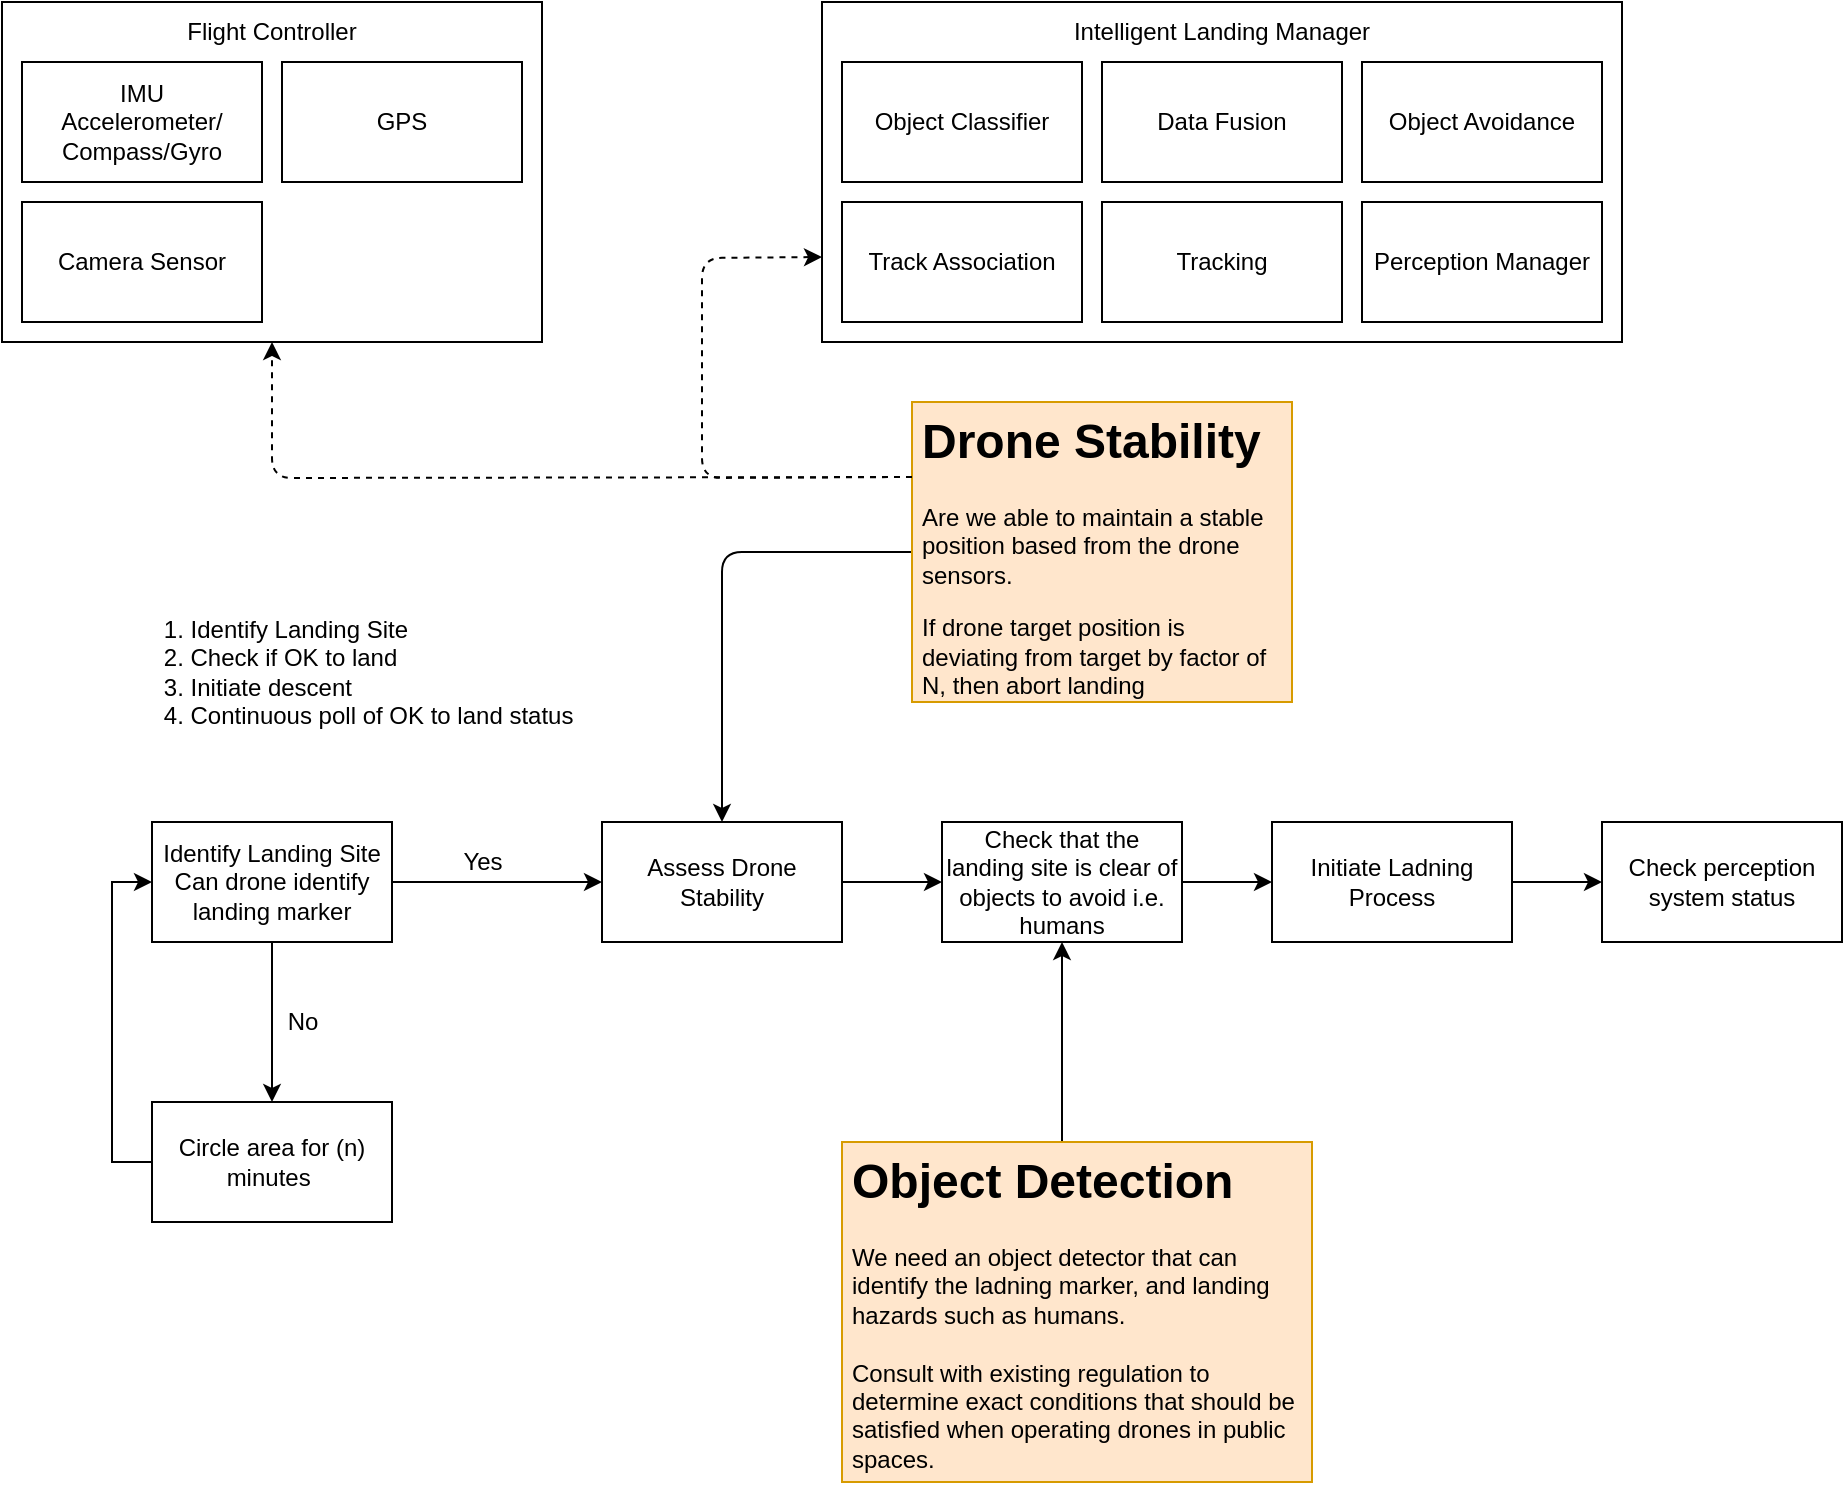 <mxfile version="14.3.2" type="github">
  <diagram id="zLj_YL875E4zyg2O6YH1" name="Page-1">
    <mxGraphModel dx="1410" dy="745" grid="1" gridSize="10" guides="1" tooltips="1" connect="1" arrows="1" fold="1" page="1" pageScale="1" pageWidth="827" pageHeight="1169" math="0" shadow="0">
      <root>
        <mxCell id="0" />
        <mxCell id="1" parent="0" />
        <mxCell id="pQ3tocSqvHri-Dk9f1s9-7" value="" style="rounded=0;whiteSpace=wrap;html=1;" vertex="1" parent="1">
          <mxGeometry x="20" y="310" width="270" height="170" as="geometry" />
        </mxCell>
        <mxCell id="pQ3tocSqvHri-Dk9f1s9-1" value="IMU&lt;br&gt;Accelerometer/&lt;br&gt;Compass/Gyro" style="rounded=0;whiteSpace=wrap;html=1;" vertex="1" parent="1">
          <mxGeometry x="30" y="340" width="120" height="60" as="geometry" />
        </mxCell>
        <mxCell id="pQ3tocSqvHri-Dk9f1s9-3" value="Flight Controller" style="text;html=1;strokeColor=none;fillColor=none;align=center;verticalAlign=middle;whiteSpace=wrap;rounded=0;" vertex="1" parent="1">
          <mxGeometry x="60" y="310" width="190" height="30" as="geometry" />
        </mxCell>
        <mxCell id="pQ3tocSqvHri-Dk9f1s9-4" value="GPS" style="rounded=0;whiteSpace=wrap;html=1;" vertex="1" parent="1">
          <mxGeometry x="160" y="340" width="120" height="60" as="geometry" />
        </mxCell>
        <mxCell id="pQ3tocSqvHri-Dk9f1s9-6" value="Camera Sensor" style="rounded=0;whiteSpace=wrap;html=1;" vertex="1" parent="1">
          <mxGeometry x="30" y="410" width="120" height="60" as="geometry" />
        </mxCell>
        <mxCell id="pQ3tocSqvHri-Dk9f1s9-10" value="" style="rounded=0;whiteSpace=wrap;html=1;" vertex="1" parent="1">
          <mxGeometry x="430" y="310" width="400" height="170" as="geometry" />
        </mxCell>
        <mxCell id="pQ3tocSqvHri-Dk9f1s9-11" value="Intelligent Landing Manager" style="text;html=1;strokeColor=none;fillColor=none;align=center;verticalAlign=middle;whiteSpace=wrap;rounded=0;" vertex="1" parent="1">
          <mxGeometry x="535" y="310" width="190" height="30" as="geometry" />
        </mxCell>
        <mxCell id="pQ3tocSqvHri-Dk9f1s9-12" value="Object Classifier" style="rounded=0;whiteSpace=wrap;html=1;" vertex="1" parent="1">
          <mxGeometry x="440" y="340" width="120" height="60" as="geometry" />
        </mxCell>
        <mxCell id="pQ3tocSqvHri-Dk9f1s9-13" value="Track Association" style="rounded=0;whiteSpace=wrap;html=1;" vertex="1" parent="1">
          <mxGeometry x="440" y="410" width="120" height="60" as="geometry" />
        </mxCell>
        <mxCell id="pQ3tocSqvHri-Dk9f1s9-14" value="Data Fusion" style="rounded=0;whiteSpace=wrap;html=1;" vertex="1" parent="1">
          <mxGeometry x="570" y="340" width="120" height="60" as="geometry" />
        </mxCell>
        <mxCell id="pQ3tocSqvHri-Dk9f1s9-15" value="Tracking" style="rounded=0;whiteSpace=wrap;html=1;" vertex="1" parent="1">
          <mxGeometry x="570" y="410" width="120" height="60" as="geometry" />
        </mxCell>
        <mxCell id="pQ3tocSqvHri-Dk9f1s9-16" value="Object Avoidance" style="rounded=0;whiteSpace=wrap;html=1;" vertex="1" parent="1">
          <mxGeometry x="700" y="340" width="120" height="60" as="geometry" />
        </mxCell>
        <mxCell id="pQ3tocSqvHri-Dk9f1s9-17" value="Perception Manager" style="rounded=0;whiteSpace=wrap;html=1;" vertex="1" parent="1">
          <mxGeometry x="700" y="410" width="120" height="60" as="geometry" />
        </mxCell>
        <mxCell id="pQ3tocSqvHri-Dk9f1s9-18" value="&lt;div style=&quot;text-align: left&quot;&gt;&lt;ol&gt;&lt;li&gt;&lt;span&gt;Identify Landing Site&lt;/span&gt;&lt;/li&gt;&lt;li&gt;&lt;span&gt;Check if OK to land&lt;/span&gt;&lt;/li&gt;&lt;li&gt;&lt;span&gt;Initiate descent&lt;/span&gt;&lt;/li&gt;&lt;li&gt;&lt;span&gt;Continuous poll of OK to land status&lt;/span&gt;&lt;/li&gt;&lt;/ol&gt;&lt;/div&gt;" style="text;html=1;strokeColor=none;fillColor=none;align=center;verticalAlign=middle;whiteSpace=wrap;rounded=0;" vertex="1" parent="1">
          <mxGeometry x="40" y="610" width="300" height="70" as="geometry" />
        </mxCell>
        <mxCell id="pQ3tocSqvHri-Dk9f1s9-21" value="" style="edgeStyle=orthogonalEdgeStyle;rounded=0;orthogonalLoop=1;jettySize=auto;html=1;" edge="1" parent="1" source="pQ3tocSqvHri-Dk9f1s9-19" target="pQ3tocSqvHri-Dk9f1s9-20">
          <mxGeometry relative="1" as="geometry" />
        </mxCell>
        <mxCell id="pQ3tocSqvHri-Dk9f1s9-24" value="" style="edgeStyle=orthogonalEdgeStyle;rounded=0;orthogonalLoop=1;jettySize=auto;html=1;" edge="1" parent="1" source="pQ3tocSqvHri-Dk9f1s9-19" target="pQ3tocSqvHri-Dk9f1s9-23">
          <mxGeometry relative="1" as="geometry" />
        </mxCell>
        <mxCell id="pQ3tocSqvHri-Dk9f1s9-19" value="Identify Landing Site&lt;br&gt;Can drone identify landing marker" style="rounded=0;whiteSpace=wrap;html=1;" vertex="1" parent="1">
          <mxGeometry x="95" y="720" width="120" height="60" as="geometry" />
        </mxCell>
        <mxCell id="pQ3tocSqvHri-Dk9f1s9-33" value="" style="edgeStyle=orthogonalEdgeStyle;rounded=0;orthogonalLoop=1;jettySize=auto;html=1;" edge="1" parent="1" source="pQ3tocSqvHri-Dk9f1s9-20" target="pQ3tocSqvHri-Dk9f1s9-26">
          <mxGeometry relative="1" as="geometry" />
        </mxCell>
        <mxCell id="pQ3tocSqvHri-Dk9f1s9-20" value="Assess Drone Stability" style="rounded=0;whiteSpace=wrap;html=1;" vertex="1" parent="1">
          <mxGeometry x="320" y="720" width="120" height="60" as="geometry" />
        </mxCell>
        <mxCell id="pQ3tocSqvHri-Dk9f1s9-22" value="Yes" style="text;html=1;align=center;verticalAlign=middle;resizable=0;points=[];autosize=1;" vertex="1" parent="1">
          <mxGeometry x="240" y="730" width="40" height="20" as="geometry" />
        </mxCell>
        <mxCell id="pQ3tocSqvHri-Dk9f1s9-32" style="edgeStyle=orthogonalEdgeStyle;rounded=0;orthogonalLoop=1;jettySize=auto;html=1;exitX=0;exitY=0.5;exitDx=0;exitDy=0;entryX=0;entryY=0.5;entryDx=0;entryDy=0;" edge="1" parent="1" source="pQ3tocSqvHri-Dk9f1s9-23" target="pQ3tocSqvHri-Dk9f1s9-19">
          <mxGeometry relative="1" as="geometry" />
        </mxCell>
        <mxCell id="pQ3tocSqvHri-Dk9f1s9-23" value="Circle area for (n) minutes&amp;nbsp;" style="whiteSpace=wrap;html=1;rounded=0;" vertex="1" parent="1">
          <mxGeometry x="95" y="860" width="120" height="60" as="geometry" />
        </mxCell>
        <mxCell id="pQ3tocSqvHri-Dk9f1s9-25" value="No" style="text;html=1;align=center;verticalAlign=middle;resizable=0;points=[];autosize=1;" vertex="1" parent="1">
          <mxGeometry x="155" y="810" width="30" height="20" as="geometry" />
        </mxCell>
        <mxCell id="pQ3tocSqvHri-Dk9f1s9-34" value="" style="edgeStyle=orthogonalEdgeStyle;rounded=0;orthogonalLoop=1;jettySize=auto;html=1;" edge="1" parent="1" source="pQ3tocSqvHri-Dk9f1s9-26" target="pQ3tocSqvHri-Dk9f1s9-29">
          <mxGeometry relative="1" as="geometry" />
        </mxCell>
        <mxCell id="pQ3tocSqvHri-Dk9f1s9-26" value="Check that the landing site is clear of objects to avoid i.e. humans" style="rounded=0;whiteSpace=wrap;html=1;" vertex="1" parent="1">
          <mxGeometry x="490" y="720" width="120" height="60" as="geometry" />
        </mxCell>
        <mxCell id="pQ3tocSqvHri-Dk9f1s9-27" value="" style="endArrow=classic;html=1;entryX=0.5;entryY=0;entryDx=0;entryDy=0;exitX=0;exitY=0.5;exitDx=0;exitDy=0;" edge="1" parent="1" source="pQ3tocSqvHri-Dk9f1s9-28" target="pQ3tocSqvHri-Dk9f1s9-20">
          <mxGeometry width="50" height="50" relative="1" as="geometry">
            <mxPoint x="470" y="610" as="sourcePoint" />
            <mxPoint x="440" y="840" as="targetPoint" />
            <Array as="points">
              <mxPoint x="380" y="585" />
            </Array>
          </mxGeometry>
        </mxCell>
        <mxCell id="pQ3tocSqvHri-Dk9f1s9-28" value="&lt;h1&gt;Drone Stability&lt;/h1&gt;&lt;p&gt;Are we able to maintain a stable position based from the drone sensors.&amp;nbsp;&lt;/p&gt;&lt;p&gt;If drone target position is deviating from target by factor of N, then abort landing&lt;/p&gt;" style="text;html=1;strokeColor=#d79b00;fillColor=#ffe6cc;spacing=5;spacingTop=-20;whiteSpace=wrap;overflow=hidden;rounded=0;" vertex="1" parent="1">
          <mxGeometry x="475" y="510" width="190" height="150" as="geometry" />
        </mxCell>
        <mxCell id="pQ3tocSqvHri-Dk9f1s9-35" value="" style="edgeStyle=orthogonalEdgeStyle;rounded=0;orthogonalLoop=1;jettySize=auto;html=1;" edge="1" parent="1" source="pQ3tocSqvHri-Dk9f1s9-29" target="pQ3tocSqvHri-Dk9f1s9-30">
          <mxGeometry relative="1" as="geometry" />
        </mxCell>
        <mxCell id="pQ3tocSqvHri-Dk9f1s9-29" value="Initiate Ladning Process" style="rounded=0;whiteSpace=wrap;html=1;" vertex="1" parent="1">
          <mxGeometry x="655" y="720" width="120" height="60" as="geometry" />
        </mxCell>
        <mxCell id="pQ3tocSqvHri-Dk9f1s9-30" value="Check perception system status" style="rounded=0;whiteSpace=wrap;html=1;" vertex="1" parent="1">
          <mxGeometry x="820" y="720" width="120" height="60" as="geometry" />
        </mxCell>
        <mxCell id="pQ3tocSqvHri-Dk9f1s9-36" value="" style="endArrow=classic;html=1;dashed=1;entryX=0.5;entryY=1;entryDx=0;entryDy=0;exitX=0;exitY=0.25;exitDx=0;exitDy=0;" edge="1" parent="1" source="pQ3tocSqvHri-Dk9f1s9-28" target="pQ3tocSqvHri-Dk9f1s9-7">
          <mxGeometry width="50" height="50" relative="1" as="geometry">
            <mxPoint x="390" y="600" as="sourcePoint" />
            <mxPoint x="280" y="530" as="targetPoint" />
            <Array as="points">
              <mxPoint x="155" y="548" />
            </Array>
          </mxGeometry>
        </mxCell>
        <mxCell id="pQ3tocSqvHri-Dk9f1s9-37" value="" style="endArrow=classic;html=1;dashed=1;entryX=0;entryY=0.75;entryDx=0;entryDy=0;exitX=0;exitY=0.25;exitDx=0;exitDy=0;" edge="1" parent="1" source="pQ3tocSqvHri-Dk9f1s9-28" target="pQ3tocSqvHri-Dk9f1s9-10">
          <mxGeometry width="50" height="50" relative="1" as="geometry">
            <mxPoint x="420" y="577.5" as="sourcePoint" />
            <mxPoint x="100" y="510" as="targetPoint" />
            <Array as="points">
              <mxPoint x="370" y="548" />
              <mxPoint x="370" y="438" />
            </Array>
          </mxGeometry>
        </mxCell>
        <mxCell id="pQ3tocSqvHri-Dk9f1s9-38" value="" style="endArrow=classic;html=1;entryX=0.5;entryY=1;entryDx=0;entryDy=0;" edge="1" parent="1" target="pQ3tocSqvHri-Dk9f1s9-26">
          <mxGeometry width="50" height="50" relative="1" as="geometry">
            <mxPoint x="550" y="880" as="sourcePoint" />
            <mxPoint x="560" y="860" as="targetPoint" />
          </mxGeometry>
        </mxCell>
        <mxCell id="pQ3tocSqvHri-Dk9f1s9-39" value="&lt;h1&gt;&lt;span&gt;Object Detection&lt;/span&gt;&lt;/h1&gt;&lt;div&gt;&lt;span&gt;We need an object detector that can identify the ladning marker, and landing hazards such as humans.&lt;/span&gt;&lt;/div&gt;&lt;div&gt;&lt;span&gt;&lt;br&gt;&lt;/span&gt;&lt;/div&gt;&lt;div&gt;&lt;span&gt;Consult with existing regulation to determine exact conditions that should be satisfied when operating drones in public spaces.&lt;/span&gt;&lt;/div&gt;" style="text;html=1;strokeColor=#d79b00;fillColor=#ffe6cc;spacing=5;spacingTop=-20;whiteSpace=wrap;overflow=hidden;rounded=0;" vertex="1" parent="1">
          <mxGeometry x="440" y="880" width="235" height="170" as="geometry" />
        </mxCell>
      </root>
    </mxGraphModel>
  </diagram>
</mxfile>
